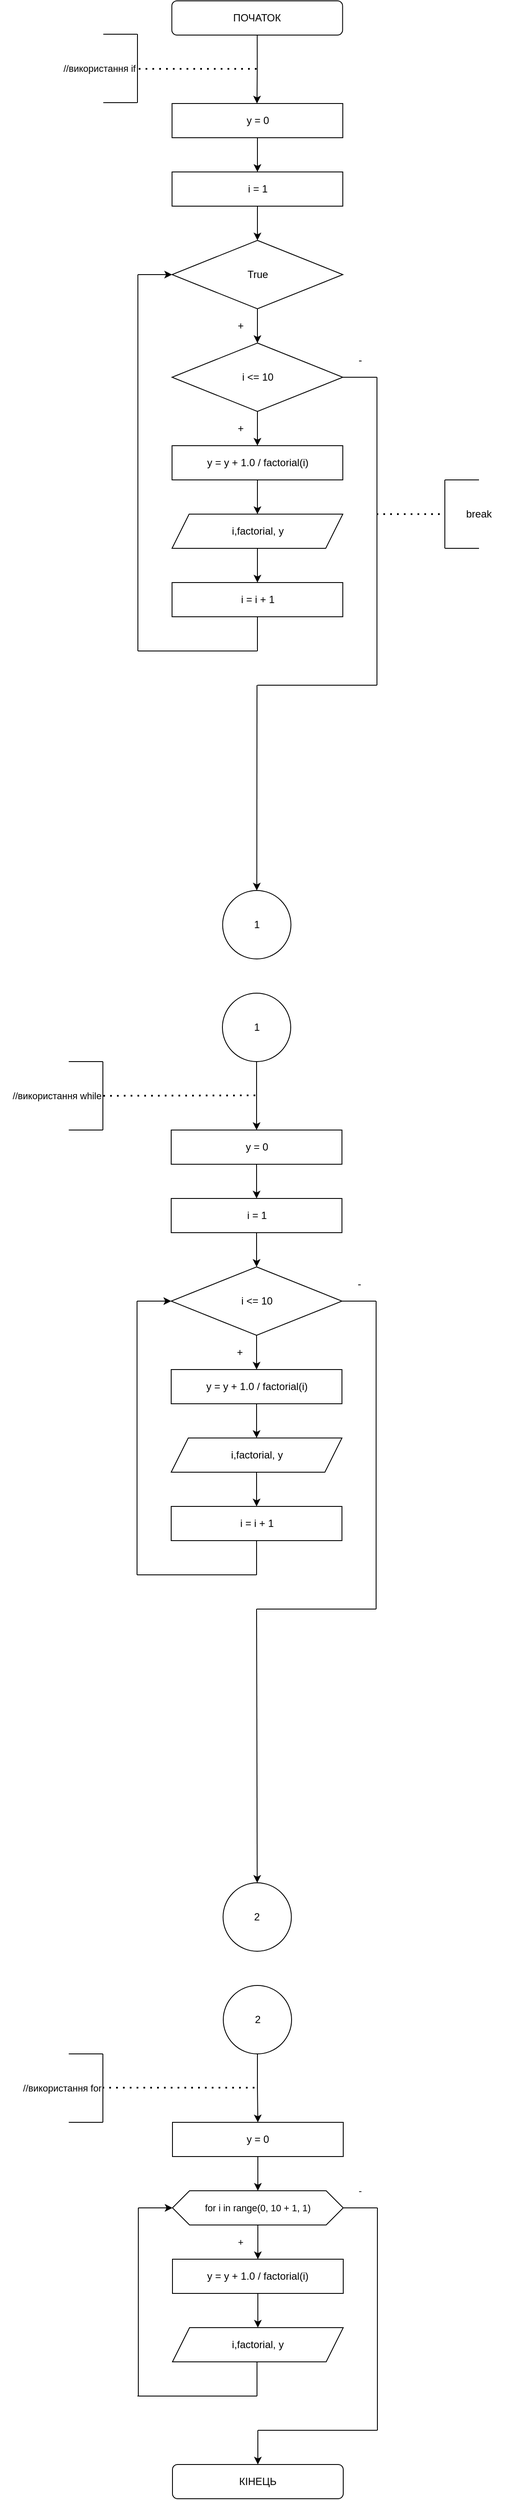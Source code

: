 <mxfile version="16.5.1" type="device"><diagram id="L-5U5gxU07dS2nsxIZmG" name="Страница 1"><mxGraphModel dx="868" dy="563" grid="1" gridSize="10" guides="1" tooltips="1" connect="1" arrows="1" fold="1" page="1" pageScale="1" pageWidth="827" pageHeight="1169" math="0" shadow="0"><root><mxCell id="0"/><mxCell id="1" parent="0"/><mxCell id="2pQxd9SInpSL4B5WO1oi-1" value="ПОЧАТОК" style="rounded=1;whiteSpace=wrap;html=1;" parent="1" vertex="1"><mxGeometry x="320.25" y="40" width="200" height="40" as="geometry"/></mxCell><mxCell id="2pQxd9SInpSL4B5WO1oi-7" value="" style="edgeStyle=orthogonalEdgeStyle;rounded=0;orthogonalLoop=1;jettySize=auto;html=1;exitX=0.5;exitY=1;exitDx=0;exitDy=0;" parent="1" source="2pQxd9SInpSL4B5WO1oi-1" edge="1"><mxGeometry relative="1" as="geometry"><mxPoint x="420.25" y="210" as="sourcePoint"/><mxPoint x="420" y="160" as="targetPoint"/></mxGeometry></mxCell><mxCell id="2pQxd9SInpSL4B5WO1oi-9" value="" style="edgeStyle=orthogonalEdgeStyle;rounded=0;orthogonalLoop=1;jettySize=auto;html=1;" parent="1" source="2pQxd9SInpSL4B5WO1oi-4" target="2pQxd9SInpSL4B5WO1oi-8" edge="1"><mxGeometry relative="1" as="geometry"/></mxCell><mxCell id="2pQxd9SInpSL4B5WO1oi-4" value="y = 0" style="rounded=0;whiteSpace=wrap;html=1;" parent="1" vertex="1"><mxGeometry x="320.5" y="160" width="200" height="40" as="geometry"/></mxCell><mxCell id="2pQxd9SInpSL4B5WO1oi-11" value="" style="edgeStyle=orthogonalEdgeStyle;rounded=0;orthogonalLoop=1;jettySize=auto;html=1;" parent="1" source="2pQxd9SInpSL4B5WO1oi-8" target="2pQxd9SInpSL4B5WO1oi-10" edge="1"><mxGeometry relative="1" as="geometry"/></mxCell><mxCell id="2pQxd9SInpSL4B5WO1oi-8" value="i = 1" style="rounded=0;whiteSpace=wrap;html=1;" parent="1" vertex="1"><mxGeometry x="320.5" y="240" width="200" height="40" as="geometry"/></mxCell><mxCell id="2pQxd9SInpSL4B5WO1oi-13" value="" style="edgeStyle=orthogonalEdgeStyle;rounded=0;orthogonalLoop=1;jettySize=auto;html=1;" parent="1" source="2pQxd9SInpSL4B5WO1oi-10" target="2pQxd9SInpSL4B5WO1oi-12" edge="1"><mxGeometry relative="1" as="geometry"/></mxCell><mxCell id="2pQxd9SInpSL4B5WO1oi-10" value="True" style="rhombus;whiteSpace=wrap;html=1;" parent="1" vertex="1"><mxGeometry x="320.5" y="320" width="200" height="80" as="geometry"/></mxCell><mxCell id="2pQxd9SInpSL4B5WO1oi-15" value="" style="edgeStyle=orthogonalEdgeStyle;rounded=0;orthogonalLoop=1;jettySize=auto;html=1;" parent="1" source="2pQxd9SInpSL4B5WO1oi-12" target="2pQxd9SInpSL4B5WO1oi-14" edge="1"><mxGeometry relative="1" as="geometry"/></mxCell><mxCell id="2pQxd9SInpSL4B5WO1oi-12" value="i &amp;lt;= 10" style="rhombus;whiteSpace=wrap;html=1;" parent="1" vertex="1"><mxGeometry x="320.5" y="440" width="200" height="80" as="geometry"/></mxCell><mxCell id="2pQxd9SInpSL4B5WO1oi-18" value="" style="edgeStyle=orthogonalEdgeStyle;rounded=0;orthogonalLoop=1;jettySize=auto;html=1;" parent="1" source="2pQxd9SInpSL4B5WO1oi-14" target="2pQxd9SInpSL4B5WO1oi-16" edge="1"><mxGeometry relative="1" as="geometry"/></mxCell><mxCell id="2pQxd9SInpSL4B5WO1oi-14" value="y = y + 1.0 / factorial(i)" style="rounded=0;whiteSpace=wrap;html=1;" parent="1" vertex="1"><mxGeometry x="320.5" y="560" width="200" height="40" as="geometry"/></mxCell><mxCell id="2pQxd9SInpSL4B5WO1oi-19" value="" style="edgeStyle=orthogonalEdgeStyle;rounded=0;orthogonalLoop=1;jettySize=auto;html=1;" parent="1" source="2pQxd9SInpSL4B5WO1oi-16" target="2pQxd9SInpSL4B5WO1oi-17" edge="1"><mxGeometry relative="1" as="geometry"/></mxCell><mxCell id="2pQxd9SInpSL4B5WO1oi-16" value="i,factorial,&amp;nbsp;y" style="shape=parallelogram;perimeter=parallelogramPerimeter;whiteSpace=wrap;html=1;fixedSize=1;" parent="1" vertex="1"><mxGeometry x="320.5" y="640" width="200" height="40" as="geometry"/></mxCell><mxCell id="2pQxd9SInpSL4B5WO1oi-17" value="i = i + 1" style="rounded=0;whiteSpace=wrap;html=1;" parent="1" vertex="1"><mxGeometry x="320.5" y="720" width="200" height="40" as="geometry"/></mxCell><mxCell id="2pQxd9SInpSL4B5WO1oi-20" value="" style="endArrow=none;html=1;rounded=0;entryX=0.5;entryY=1;entryDx=0;entryDy=0;" parent="1" target="2pQxd9SInpSL4B5WO1oi-17" edge="1"><mxGeometry width="50" height="50" relative="1" as="geometry"><mxPoint x="420.5" y="800" as="sourcePoint"/><mxPoint x="410.5" y="800" as="targetPoint"/></mxGeometry></mxCell><mxCell id="2pQxd9SInpSL4B5WO1oi-21" value="" style="endArrow=none;html=1;rounded=0;" parent="1" edge="1"><mxGeometry width="50" height="50" relative="1" as="geometry"><mxPoint x="280.5" y="800" as="sourcePoint"/><mxPoint x="420.5" y="800" as="targetPoint"/></mxGeometry></mxCell><mxCell id="2pQxd9SInpSL4B5WO1oi-22" value="" style="endArrow=none;html=1;rounded=0;" parent="1" edge="1"><mxGeometry width="50" height="50" relative="1" as="geometry"><mxPoint x="280.5" y="800" as="sourcePoint"/><mxPoint x="280.5" y="360" as="targetPoint"/></mxGeometry></mxCell><mxCell id="2pQxd9SInpSL4B5WO1oi-23" value="" style="endArrow=classic;html=1;rounded=0;" parent="1" edge="1"><mxGeometry width="50" height="50" relative="1" as="geometry"><mxPoint x="280.5" y="360" as="sourcePoint"/><mxPoint x="320.5" y="360" as="targetPoint"/></mxGeometry></mxCell><mxCell id="2pQxd9SInpSL4B5WO1oi-24" value="" style="endArrow=none;html=1;rounded=0;exitX=1;exitY=0.5;exitDx=0;exitDy=0;" parent="1" source="2pQxd9SInpSL4B5WO1oi-12" edge="1"><mxGeometry width="50" height="50" relative="1" as="geometry"><mxPoint x="550.5" y="490" as="sourcePoint"/><mxPoint x="560.5" y="480" as="targetPoint"/></mxGeometry></mxCell><mxCell id="2pQxd9SInpSL4B5WO1oi-25" value="" style="endArrow=none;html=1;rounded=0;" parent="1" edge="1"><mxGeometry width="50" height="50" relative="1" as="geometry"><mxPoint x="560.5" y="480" as="sourcePoint"/><mxPoint x="560.5" y="840" as="targetPoint"/></mxGeometry></mxCell><mxCell id="2pQxd9SInpSL4B5WO1oi-26" value="" style="endArrow=none;html=1;rounded=0;" parent="1" edge="1"><mxGeometry width="50" height="50" relative="1" as="geometry"><mxPoint x="420.5" y="840" as="sourcePoint"/><mxPoint x="560.5" y="840" as="targetPoint"/></mxGeometry></mxCell><mxCell id="2pQxd9SInpSL4B5WO1oi-27" value="" style="endArrow=classic;html=1;rounded=0;entryX=0.5;entryY=0;entryDx=0;entryDy=0;" parent="1" target="2pQxd9SInpSL4B5WO1oi-31" edge="1"><mxGeometry width="50" height="50" relative="1" as="geometry"><mxPoint x="420" y="840" as="sourcePoint"/><mxPoint x="419.75" y="1040" as="targetPoint"/></mxGeometry></mxCell><mxCell id="2pQxd9SInpSL4B5WO1oi-28" value="+" style="text;html=1;strokeColor=none;fillColor=none;align=center;verticalAlign=middle;whiteSpace=wrap;rounded=0;" parent="1" vertex="1"><mxGeometry x="380.5" y="400" width="40" height="40" as="geometry"/></mxCell><mxCell id="2pQxd9SInpSL4B5WO1oi-29" value="+" style="text;html=1;strokeColor=none;fillColor=none;align=center;verticalAlign=middle;whiteSpace=wrap;rounded=0;" parent="1" vertex="1"><mxGeometry x="380.5" y="520" width="40" height="40" as="geometry"/></mxCell><mxCell id="2pQxd9SInpSL4B5WO1oi-30" value="-" style="text;html=1;strokeColor=none;fillColor=none;align=center;verticalAlign=middle;whiteSpace=wrap;rounded=0;" parent="1" vertex="1"><mxGeometry x="520.5" y="440" width="40" height="40" as="geometry"/></mxCell><mxCell id="2pQxd9SInpSL4B5WO1oi-31" value="1" style="ellipse;whiteSpace=wrap;html=1;aspect=fixed;" parent="1" vertex="1"><mxGeometry x="379.75" y="1080" width="80" height="80" as="geometry"/></mxCell><mxCell id="2pQxd9SInpSL4B5WO1oi-34" value="" style="edgeStyle=orthogonalEdgeStyle;rounded=0;orthogonalLoop=1;jettySize=auto;html=1;" parent="1" source="2pQxd9SInpSL4B5WO1oi-32" edge="1"><mxGeometry relative="1" as="geometry"><mxPoint x="419.5" y="1360" as="targetPoint"/></mxGeometry></mxCell><mxCell id="2pQxd9SInpSL4B5WO1oi-32" value="1" style="ellipse;whiteSpace=wrap;html=1;aspect=fixed;" parent="1" vertex="1"><mxGeometry x="379.5" y="1200" width="80" height="80" as="geometry"/></mxCell><mxCell id="2pQxd9SInpSL4B5WO1oi-42" value="" style="edgeStyle=orthogonalEdgeStyle;rounded=0;orthogonalLoop=1;jettySize=auto;html=1;" parent="1" source="2pQxd9SInpSL4B5WO1oi-35" target="2pQxd9SInpSL4B5WO1oi-37" edge="1"><mxGeometry relative="1" as="geometry"/></mxCell><mxCell id="2pQxd9SInpSL4B5WO1oi-35" value="i &amp;lt;= 10" style="rhombus;whiteSpace=wrap;html=1;" parent="1" vertex="1"><mxGeometry x="319.5" y="1520" width="200" height="80" as="geometry"/></mxCell><mxCell id="2pQxd9SInpSL4B5WO1oi-40" value="" style="edgeStyle=orthogonalEdgeStyle;rounded=0;orthogonalLoop=1;jettySize=auto;html=1;" parent="1" source="2pQxd9SInpSL4B5WO1oi-37" target="2pQxd9SInpSL4B5WO1oi-38" edge="1"><mxGeometry relative="1" as="geometry"/></mxCell><mxCell id="2pQxd9SInpSL4B5WO1oi-37" value="y = y + 1.0 / factorial(i)" style="rounded=0;whiteSpace=wrap;html=1;" parent="1" vertex="1"><mxGeometry x="319.5" y="1640" width="200" height="40" as="geometry"/></mxCell><mxCell id="2pQxd9SInpSL4B5WO1oi-41" value="" style="edgeStyle=orthogonalEdgeStyle;rounded=0;orthogonalLoop=1;jettySize=auto;html=1;" parent="1" source="2pQxd9SInpSL4B5WO1oi-38" target="2pQxd9SInpSL4B5WO1oi-39" edge="1"><mxGeometry relative="1" as="geometry"/></mxCell><mxCell id="2pQxd9SInpSL4B5WO1oi-38" value="i,factorial,&amp;nbsp;y" style="shape=parallelogram;perimeter=parallelogramPerimeter;whiteSpace=wrap;html=1;fixedSize=1;" parent="1" vertex="1"><mxGeometry x="319.5" y="1720" width="200" height="40" as="geometry"/></mxCell><mxCell id="2pQxd9SInpSL4B5WO1oi-39" value="i = i + 1" style="rounded=0;whiteSpace=wrap;html=1;" parent="1" vertex="1"><mxGeometry x="319.5" y="1800" width="200" height="40" as="geometry"/></mxCell><mxCell id="2pQxd9SInpSL4B5WO1oi-43" value="" style="endArrow=none;html=1;rounded=0;" parent="1" target="2pQxd9SInpSL4B5WO1oi-39" edge="1"><mxGeometry width="50" height="50" relative="1" as="geometry"><mxPoint x="419.5" y="1880" as="sourcePoint"/><mxPoint x="449.5" y="1910" as="targetPoint"/></mxGeometry></mxCell><mxCell id="2pQxd9SInpSL4B5WO1oi-44" value="" style="endArrow=none;html=1;rounded=0;" parent="1" edge="1"><mxGeometry width="50" height="50" relative="1" as="geometry"><mxPoint x="279.5" y="1880" as="sourcePoint"/><mxPoint x="419.5" y="1880" as="targetPoint"/></mxGeometry></mxCell><mxCell id="2pQxd9SInpSL4B5WO1oi-45" value="" style="endArrow=none;html=1;rounded=0;" parent="1" edge="1"><mxGeometry width="50" height="50" relative="1" as="geometry"><mxPoint x="279.5" y="1880" as="sourcePoint"/><mxPoint x="279.5" y="1560" as="targetPoint"/></mxGeometry></mxCell><mxCell id="2pQxd9SInpSL4B5WO1oi-46" value="" style="endArrow=classic;html=1;rounded=0;entryX=0;entryY=0.5;entryDx=0;entryDy=0;" parent="1" target="2pQxd9SInpSL4B5WO1oi-35" edge="1"><mxGeometry width="50" height="50" relative="1" as="geometry"><mxPoint x="279.5" y="1560" as="sourcePoint"/><mxPoint x="289.5" y="1490" as="targetPoint"/></mxGeometry></mxCell><mxCell id="2pQxd9SInpSL4B5WO1oi-47" value="" style="endArrow=none;html=1;rounded=0;exitX=1;exitY=0.5;exitDx=0;exitDy=0;" parent="1" source="2pQxd9SInpSL4B5WO1oi-35" edge="1"><mxGeometry width="50" height="50" relative="1" as="geometry"><mxPoint x="539.5" y="1570" as="sourcePoint"/><mxPoint x="559.5" y="1560" as="targetPoint"/></mxGeometry></mxCell><mxCell id="2pQxd9SInpSL4B5WO1oi-48" value="" style="endArrow=none;html=1;rounded=0;" parent="1" edge="1"><mxGeometry width="50" height="50" relative="1" as="geometry"><mxPoint x="559.5" y="1920" as="sourcePoint"/><mxPoint x="559.5" y="1560" as="targetPoint"/></mxGeometry></mxCell><mxCell id="2pQxd9SInpSL4B5WO1oi-49" value="" style="endArrow=none;html=1;rounded=0;" parent="1" edge="1"><mxGeometry width="50" height="50" relative="1" as="geometry"><mxPoint x="419.5" y="1920" as="sourcePoint"/><mxPoint x="559.5" y="1920" as="targetPoint"/></mxGeometry></mxCell><mxCell id="2pQxd9SInpSL4B5WO1oi-50" value="" style="endArrow=classic;html=1;rounded=0;entryX=0.5;entryY=0;entryDx=0;entryDy=0;" parent="1" target="2pQxd9SInpSL4B5WO1oi-57" edge="1"><mxGeometry width="50" height="50" relative="1" as="geometry"><mxPoint x="419.5" y="1920" as="sourcePoint"/><mxPoint x="419.5" y="2000" as="targetPoint"/></mxGeometry></mxCell><mxCell id="2pQxd9SInpSL4B5WO1oi-53" value="" style="edgeStyle=orthogonalEdgeStyle;rounded=0;orthogonalLoop=1;jettySize=auto;html=1;" parent="1" source="2pQxd9SInpSL4B5WO1oi-51" target="2pQxd9SInpSL4B5WO1oi-52" edge="1"><mxGeometry relative="1" as="geometry"/></mxCell><mxCell id="2pQxd9SInpSL4B5WO1oi-51" value="y = 0" style="rounded=0;whiteSpace=wrap;html=1;" parent="1" vertex="1"><mxGeometry x="321" y="2520" width="200" height="40" as="geometry"/></mxCell><mxCell id="2pQxd9SInpSL4B5WO1oi-61" value="" style="edgeStyle=orthogonalEdgeStyle;rounded=0;orthogonalLoop=1;jettySize=auto;html=1;fontSize=11;" parent="1" source="2pQxd9SInpSL4B5WO1oi-52" target="2pQxd9SInpSL4B5WO1oi-54" edge="1"><mxGeometry relative="1" as="geometry"/></mxCell><mxCell id="2pQxd9SInpSL4B5WO1oi-52" value="&lt;font style=&quot;font-size: 11px&quot;&gt;for i in range(0, 10 + 1, 1)&lt;/font&gt;" style="shape=hexagon;perimeter=hexagonPerimeter2;whiteSpace=wrap;html=1;fixedSize=1;" parent="1" vertex="1"><mxGeometry x="321" y="2600" width="200" height="40" as="geometry"/></mxCell><mxCell id="2pQxd9SInpSL4B5WO1oi-62" value="" style="edgeStyle=orthogonalEdgeStyle;rounded=0;orthogonalLoop=1;jettySize=auto;html=1;fontSize=11;" parent="1" source="2pQxd9SInpSL4B5WO1oi-54" target="2pQxd9SInpSL4B5WO1oi-55" edge="1"><mxGeometry relative="1" as="geometry"/></mxCell><mxCell id="2pQxd9SInpSL4B5WO1oi-54" value="y = y + 1.0 / factorial(i)" style="rounded=0;whiteSpace=wrap;html=1;" parent="1" vertex="1"><mxGeometry x="321" y="2680" width="200" height="40" as="geometry"/></mxCell><mxCell id="2pQxd9SInpSL4B5WO1oi-55" value="i,factorial,&amp;nbsp;y" style="shape=parallelogram;perimeter=parallelogramPerimeter;whiteSpace=wrap;html=1;fixedSize=1;" parent="1" vertex="1"><mxGeometry x="321" y="2760" width="200" height="40" as="geometry"/></mxCell><mxCell id="2pQxd9SInpSL4B5WO1oi-57" value="2" style="ellipse;whiteSpace=wrap;html=1;aspect=fixed;" parent="1" vertex="1"><mxGeometry x="380.25" y="2240" width="80" height="80" as="geometry"/></mxCell><mxCell id="2pQxd9SInpSL4B5WO1oi-59" value="" style="edgeStyle=orthogonalEdgeStyle;rounded=0;orthogonalLoop=1;jettySize=auto;html=1;" parent="1" source="2pQxd9SInpSL4B5WO1oi-58" target="2pQxd9SInpSL4B5WO1oi-51" edge="1"><mxGeometry relative="1" as="geometry"/></mxCell><mxCell id="2pQxd9SInpSL4B5WO1oi-58" value="2" style="ellipse;whiteSpace=wrap;html=1;aspect=fixed;" parent="1" vertex="1"><mxGeometry x="380.5" y="2360" width="80" height="80" as="geometry"/></mxCell><mxCell id="2pQxd9SInpSL4B5WO1oi-64" value="" style="endArrow=none;html=1;rounded=0;fontSize=11;" parent="1" edge="1"><mxGeometry width="50" height="50" relative="1" as="geometry"><mxPoint x="280" y="2840" as="sourcePoint"/><mxPoint x="420" y="2840" as="targetPoint"/></mxGeometry></mxCell><mxCell id="2pQxd9SInpSL4B5WO1oi-65" value="" style="endArrow=none;html=1;rounded=0;fontSize=11;entryX=0.5;entryY=1;entryDx=0;entryDy=0;" parent="1" edge="1"><mxGeometry width="50" height="50" relative="1" as="geometry"><mxPoint x="420" y="2840" as="sourcePoint"/><mxPoint x="420" y="2800" as="targetPoint"/></mxGeometry></mxCell><mxCell id="2pQxd9SInpSL4B5WO1oi-66" value="" style="endArrow=none;html=1;rounded=0;fontSize=11;" parent="1" edge="1"><mxGeometry width="50" height="50" relative="1" as="geometry"><mxPoint x="281" y="2840" as="sourcePoint"/><mxPoint x="281" y="2620" as="targetPoint"/></mxGeometry></mxCell><mxCell id="2pQxd9SInpSL4B5WO1oi-67" value="" style="endArrow=classic;html=1;rounded=0;fontSize=11;entryX=0;entryY=0.5;entryDx=0;entryDy=0;" parent="1" target="2pQxd9SInpSL4B5WO1oi-52" edge="1"><mxGeometry width="50" height="50" relative="1" as="geometry"><mxPoint x="281" y="2620" as="sourcePoint"/><mxPoint x="301" y="2570" as="targetPoint"/></mxGeometry></mxCell><mxCell id="2pQxd9SInpSL4B5WO1oi-68" value="" style="endArrow=none;html=1;rounded=0;fontSize=11;exitX=1;exitY=0.5;exitDx=0;exitDy=0;" parent="1" source="2pQxd9SInpSL4B5WO1oi-52" edge="1"><mxGeometry width="50" height="50" relative="1" as="geometry"><mxPoint x="551" y="2650" as="sourcePoint"/><mxPoint x="561" y="2620" as="targetPoint"/></mxGeometry></mxCell><mxCell id="2pQxd9SInpSL4B5WO1oi-69" value="" style="endArrow=none;html=1;rounded=0;fontSize=11;" parent="1" edge="1"><mxGeometry width="50" height="50" relative="1" as="geometry"><mxPoint x="561" y="2620" as="sourcePoint"/><mxPoint x="561" y="2880" as="targetPoint"/></mxGeometry></mxCell><mxCell id="2pQxd9SInpSL4B5WO1oi-70" value="" style="endArrow=none;html=1;rounded=0;fontSize=11;" parent="1" edge="1"><mxGeometry width="50" height="50" relative="1" as="geometry"><mxPoint x="421" y="2880" as="sourcePoint"/><mxPoint x="561" y="2880" as="targetPoint"/></mxGeometry></mxCell><mxCell id="2pQxd9SInpSL4B5WO1oi-71" value="" style="endArrow=classic;html=1;rounded=0;fontSize=11;" parent="1" edge="1"><mxGeometry width="50" height="50" relative="1" as="geometry"><mxPoint x="421" y="2880" as="sourcePoint"/><mxPoint x="421" y="2920" as="targetPoint"/></mxGeometry></mxCell><mxCell id="2pQxd9SInpSL4B5WO1oi-72" value="+" style="text;html=1;strokeColor=none;fillColor=none;align=center;verticalAlign=middle;whiteSpace=wrap;rounded=0;fontSize=11;" parent="1" vertex="1"><mxGeometry x="381" y="2640" width="40" height="40" as="geometry"/></mxCell><mxCell id="2pQxd9SInpSL4B5WO1oi-73" value="-" style="text;html=1;strokeColor=none;fillColor=none;align=center;verticalAlign=middle;whiteSpace=wrap;rounded=0;fontSize=11;" parent="1" vertex="1"><mxGeometry x="520.5" y="2580" width="40" height="40" as="geometry"/></mxCell><mxCell id="2pQxd9SInpSL4B5WO1oi-74" value="КІНЕЦЬ" style="rounded=1;whiteSpace=wrap;html=1;" parent="1" vertex="1"><mxGeometry x="321" y="2920" width="200" height="40" as="geometry"/></mxCell><mxCell id="2pQxd9SInpSL4B5WO1oi-75" value="" style="endArrow=none;dashed=1;html=1;dashPattern=1 3;strokeWidth=2;rounded=0;fontSize=11;" parent="1" edge="1"><mxGeometry width="50" height="50" relative="1" as="geometry"><mxPoint x="239" y="2479.5" as="sourcePoint"/><mxPoint x="419" y="2479.5" as="targetPoint"/></mxGeometry></mxCell><mxCell id="2pQxd9SInpSL4B5WO1oi-80" value="" style="endArrow=none;dashed=1;html=1;dashPattern=1 3;strokeWidth=2;rounded=0;fontSize=11;" parent="1" edge="1"><mxGeometry width="50" height="50" relative="1" as="geometry"><mxPoint x="281.5" y="119.5" as="sourcePoint"/><mxPoint x="421" y="119.5" as="targetPoint"/></mxGeometry></mxCell><mxCell id="2pQxd9SInpSL4B5WO1oi-86" value="" style="endArrow=none;html=1;rounded=0;fontSize=11;" parent="1" edge="1"><mxGeometry width="50" height="50" relative="1" as="geometry"><mxPoint x="239.5" y="1360" as="sourcePoint"/><mxPoint x="239.5" y="1280" as="targetPoint"/></mxGeometry></mxCell><mxCell id="2pQxd9SInpSL4B5WO1oi-87" value="" style="endArrow=none;html=1;rounded=0;fontSize=11;" parent="1" edge="1"><mxGeometry width="50" height="50" relative="1" as="geometry"><mxPoint x="199.5" y="1360" as="sourcePoint"/><mxPoint x="239.5" y="1360" as="targetPoint"/></mxGeometry></mxCell><mxCell id="2pQxd9SInpSL4B5WO1oi-88" value="" style="endArrow=none;html=1;rounded=0;fontSize=11;" parent="1" edge="1"><mxGeometry width="50" height="50" relative="1" as="geometry"><mxPoint x="199.5" y="1280" as="sourcePoint"/><mxPoint x="239.5" y="1280" as="targetPoint"/></mxGeometry></mxCell><mxCell id="2pQxd9SInpSL4B5WO1oi-89" value="&lt;span&gt;//використання while&lt;/span&gt;" style="text;html=1;strokeColor=none;fillColor=none;align=right;verticalAlign=middle;whiteSpace=wrap;rounded=0;fontSize=11;" parent="1" vertex="1"><mxGeometry x="119.5" y="1280" width="119.5" height="80" as="geometry"/></mxCell><mxCell id="2pQxd9SInpSL4B5WO1oi-90" value="" style="endArrow=none;dashed=1;html=1;dashPattern=1 3;strokeWidth=2;rounded=0;fontSize=11;exitX=1;exitY=0.5;exitDx=0;exitDy=0;" parent="1" edge="1"><mxGeometry width="50" height="50" relative="1" as="geometry"><mxPoint x="240" y="1320" as="sourcePoint"/><mxPoint x="420" y="1319.5" as="targetPoint"/></mxGeometry></mxCell><mxCell id="n-H9wBW3xM4fQL8zOkAr-2" value="+" style="text;html=1;strokeColor=none;fillColor=none;align=center;verticalAlign=middle;whiteSpace=wrap;rounded=0;" parent="1" vertex="1"><mxGeometry x="379.5" y="1600" width="40" height="40" as="geometry"/></mxCell><mxCell id="n-H9wBW3xM4fQL8zOkAr-3" value="-" style="text;html=1;strokeColor=none;fillColor=none;align=center;verticalAlign=middle;whiteSpace=wrap;rounded=0;" parent="1" vertex="1"><mxGeometry x="519.5" y="1520" width="40" height="40" as="geometry"/></mxCell><mxCell id="Fx1VwTGu4PL6oL2EI-yP-4" value="" style="edgeStyle=orthogonalEdgeStyle;rounded=0;orthogonalLoop=1;jettySize=auto;html=1;" parent="1" source="Fx1VwTGu4PL6oL2EI-yP-5" target="Fx1VwTGu4PL6oL2EI-yP-7" edge="1"><mxGeometry relative="1" as="geometry"/></mxCell><mxCell id="Fx1VwTGu4PL6oL2EI-yP-5" value="y = 0" style="rounded=0;whiteSpace=wrap;html=1;" parent="1" vertex="1"><mxGeometry x="319.5" y="1360" width="200" height="40" as="geometry"/></mxCell><mxCell id="Fx1VwTGu4PL6oL2EI-yP-6" value="" style="edgeStyle=orthogonalEdgeStyle;rounded=0;orthogonalLoop=1;jettySize=auto;html=1;" parent="1" source="Fx1VwTGu4PL6oL2EI-yP-7" edge="1"><mxGeometry relative="1" as="geometry"><mxPoint x="419.5" y="1520" as="targetPoint"/></mxGeometry></mxCell><mxCell id="Fx1VwTGu4PL6oL2EI-yP-7" value="i = 1" style="rounded=0;whiteSpace=wrap;html=1;" parent="1" vertex="1"><mxGeometry x="319.5" y="1440" width="200" height="40" as="geometry"/></mxCell><mxCell id="wrFupDP92mn94xfU0xrm-1" value="" style="endArrow=none;html=1;rounded=0;fontSize=11;" parent="1" edge="1"><mxGeometry width="50" height="50" relative="1" as="geometry"><mxPoint x="280" y="159" as="sourcePoint"/><mxPoint x="280" y="79" as="targetPoint"/></mxGeometry></mxCell><mxCell id="wrFupDP92mn94xfU0xrm-2" value="" style="endArrow=none;html=1;rounded=0;fontSize=11;" parent="1" edge="1"><mxGeometry width="50" height="50" relative="1" as="geometry"><mxPoint x="240" y="159" as="sourcePoint"/><mxPoint x="280" y="159" as="targetPoint"/></mxGeometry></mxCell><mxCell id="wrFupDP92mn94xfU0xrm-3" value="" style="endArrow=none;html=1;rounded=0;fontSize=11;" parent="1" edge="1"><mxGeometry width="50" height="50" relative="1" as="geometry"><mxPoint x="240" y="79" as="sourcePoint"/><mxPoint x="280" y="79" as="targetPoint"/></mxGeometry></mxCell><mxCell id="wrFupDP92mn94xfU0xrm-4" value="&lt;span&gt;//використання if&lt;/span&gt;" style="text;html=1;strokeColor=none;fillColor=none;align=right;verticalAlign=middle;whiteSpace=wrap;rounded=0;fontSize=11;" parent="1" vertex="1"><mxGeometry x="160" y="79" width="119.5" height="80" as="geometry"/></mxCell><mxCell id="wrFupDP92mn94xfU0xrm-5" value="" style="endArrow=none;html=1;rounded=0;fontSize=11;" parent="1" edge="1"><mxGeometry width="50" height="50" relative="1" as="geometry"><mxPoint x="239.5" y="2520" as="sourcePoint"/><mxPoint x="239.5" y="2440" as="targetPoint"/></mxGeometry></mxCell><mxCell id="wrFupDP92mn94xfU0xrm-6" value="" style="endArrow=none;html=1;rounded=0;fontSize=11;" parent="1" edge="1"><mxGeometry width="50" height="50" relative="1" as="geometry"><mxPoint x="199.5" y="2520" as="sourcePoint"/><mxPoint x="239.5" y="2520" as="targetPoint"/></mxGeometry></mxCell><mxCell id="wrFupDP92mn94xfU0xrm-7" value="" style="endArrow=none;html=1;rounded=0;fontSize=11;" parent="1" edge="1"><mxGeometry width="50" height="50" relative="1" as="geometry"><mxPoint x="199.5" y="2440" as="sourcePoint"/><mxPoint x="239.5" y="2440" as="targetPoint"/></mxGeometry></mxCell><mxCell id="wrFupDP92mn94xfU0xrm-8" value="&lt;span&gt;//використання for&lt;/span&gt;" style="text;html=1;strokeColor=none;fillColor=none;align=right;verticalAlign=middle;whiteSpace=wrap;rounded=0;fontSize=11;" parent="1" vertex="1"><mxGeometry x="119.5" y="2440" width="119.5" height="80" as="geometry"/></mxCell><mxCell id="tC2S6V7_UV0BM5wngR3e-1" value="" style="endArrow=none;dashed=1;html=1;dashPattern=1 3;strokeWidth=2;rounded=0;" edge="1" parent="1"><mxGeometry width="50" height="50" relative="1" as="geometry"><mxPoint x="560" y="640" as="sourcePoint"/><mxPoint x="640" y="640" as="targetPoint"/></mxGeometry></mxCell><mxCell id="tC2S6V7_UV0BM5wngR3e-2" value="" style="endArrow=none;html=1;rounded=0;" edge="1" parent="1"><mxGeometry width="50" height="50" relative="1" as="geometry"><mxPoint x="640" y="680" as="sourcePoint"/><mxPoint x="640" y="600" as="targetPoint"/></mxGeometry></mxCell><mxCell id="tC2S6V7_UV0BM5wngR3e-3" value="" style="endArrow=none;html=1;rounded=0;" edge="1" parent="1"><mxGeometry width="50" height="50" relative="1" as="geometry"><mxPoint x="640" y="600" as="sourcePoint"/><mxPoint x="680" y="600" as="targetPoint"/></mxGeometry></mxCell><mxCell id="tC2S6V7_UV0BM5wngR3e-4" value="" style="endArrow=none;html=1;rounded=0;" edge="1" parent="1"><mxGeometry width="50" height="50" relative="1" as="geometry"><mxPoint x="640" y="680" as="sourcePoint"/><mxPoint x="680" y="680" as="targetPoint"/></mxGeometry></mxCell><mxCell id="tC2S6V7_UV0BM5wngR3e-5" value="break" style="text;html=1;strokeColor=none;fillColor=none;align=center;verticalAlign=middle;whiteSpace=wrap;rounded=0;" vertex="1" parent="1"><mxGeometry x="640" y="600" width="80" height="80" as="geometry"/></mxCell></root></mxGraphModel></diagram></mxfile>